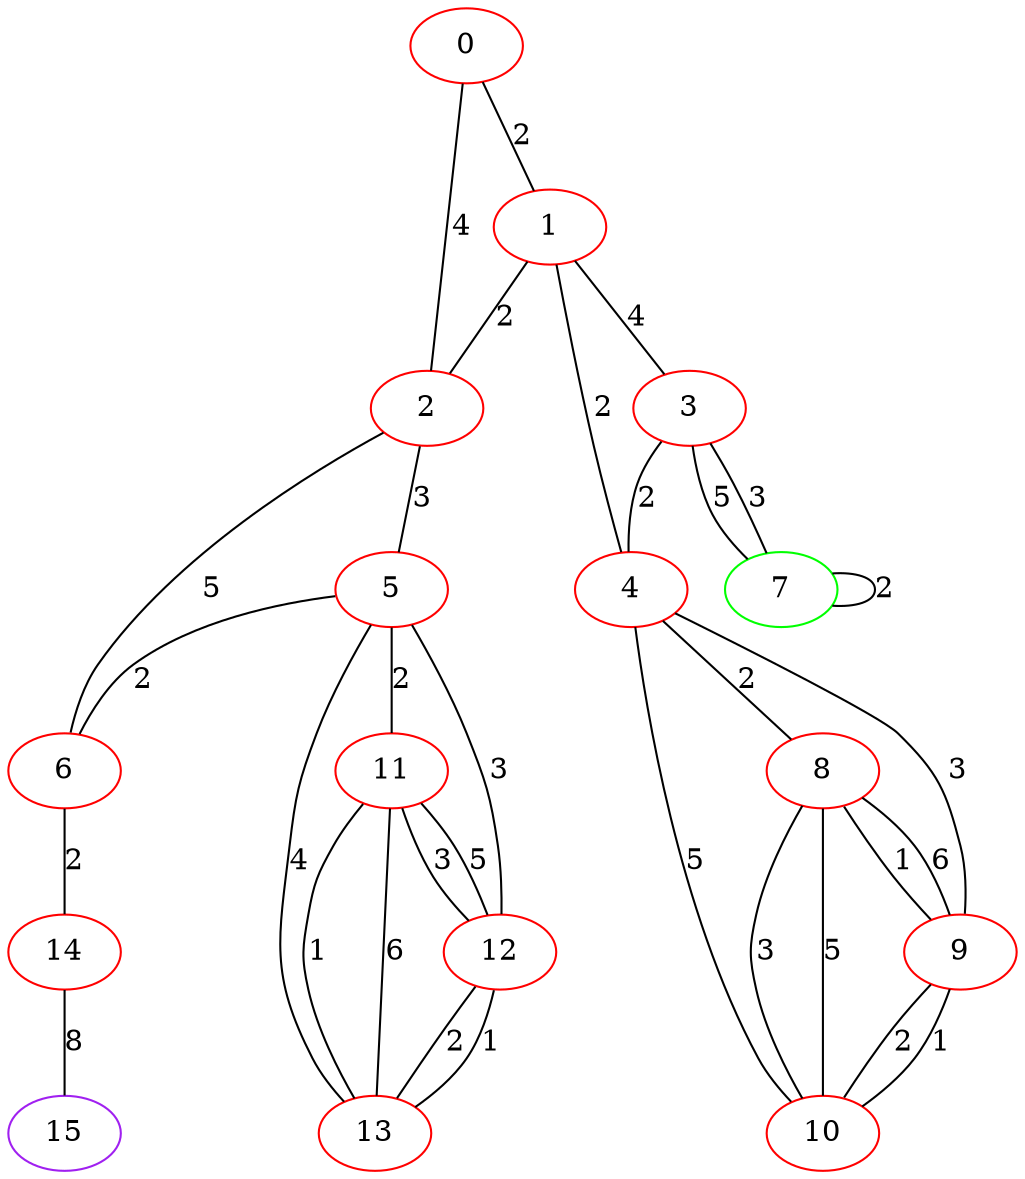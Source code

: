 graph "" {
0 [color=red, weight=1];
1 [color=red, weight=1];
2 [color=red, weight=1];
3 [color=red, weight=1];
4 [color=red, weight=1];
5 [color=red, weight=1];
6 [color=red, weight=1];
7 [color=green, weight=2];
8 [color=red, weight=1];
9 [color=red, weight=1];
10 [color=red, weight=1];
11 [color=red, weight=1];
12 [color=red, weight=1];
13 [color=red, weight=1];
14 [color=red, weight=1];
15 [color=purple, weight=4];
0 -- 1  [key=0, label=2];
0 -- 2  [key=0, label=4];
1 -- 2  [key=0, label=2];
1 -- 3  [key=0, label=4];
1 -- 4  [key=0, label=2];
2 -- 5  [key=0, label=3];
2 -- 6  [key=0, label=5];
3 -- 4  [key=0, label=2];
3 -- 7  [key=0, label=5];
3 -- 7  [key=1, label=3];
4 -- 8  [key=0, label=2];
4 -- 9  [key=0, label=3];
4 -- 10  [key=0, label=5];
5 -- 11  [key=0, label=2];
5 -- 12  [key=0, label=3];
5 -- 13  [key=0, label=4];
5 -- 6  [key=0, label=2];
6 -- 14  [key=0, label=2];
7 -- 7  [key=0, label=2];
8 -- 9  [key=0, label=1];
8 -- 9  [key=1, label=6];
8 -- 10  [key=0, label=3];
8 -- 10  [key=1, label=5];
9 -- 10  [key=0, label=2];
9 -- 10  [key=1, label=1];
11 -- 12  [key=0, label=3];
11 -- 12  [key=1, label=5];
11 -- 13  [key=0, label=1];
11 -- 13  [key=1, label=6];
12 -- 13  [key=0, label=2];
12 -- 13  [key=1, label=1];
14 -- 15  [key=0, label=8];
}
